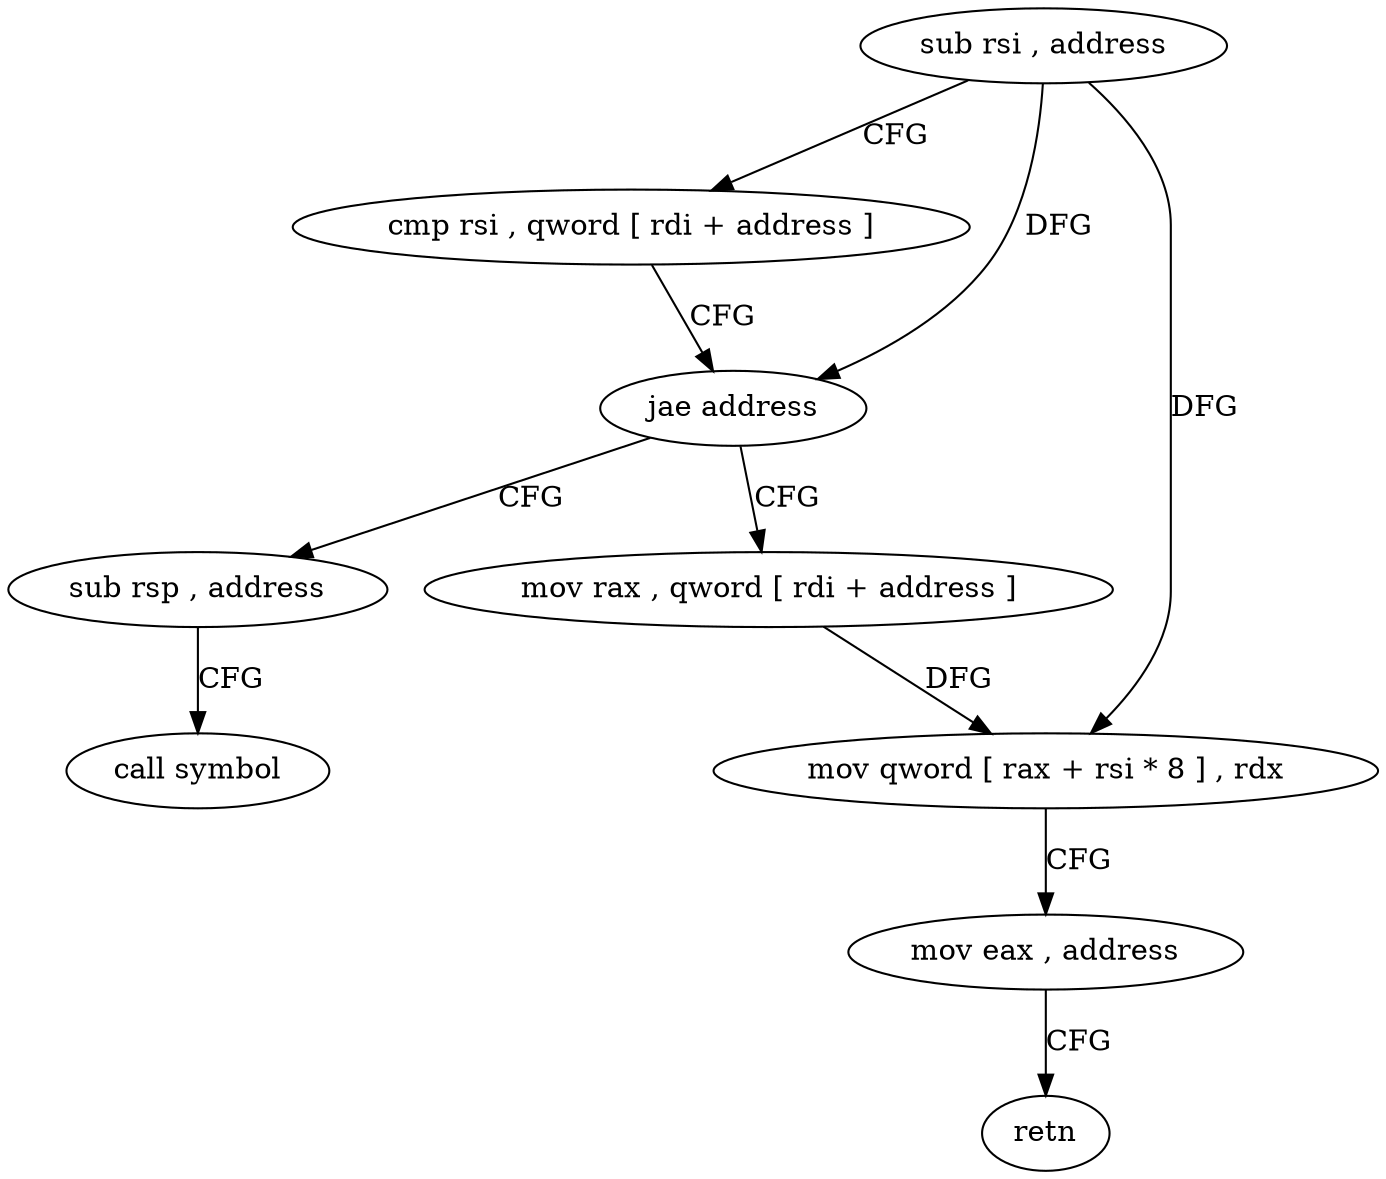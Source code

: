 digraph "func" {
"158463" [label = "sub rsi , address" ]
"158467" [label = "cmp rsi , qword [ rdi + address ]" ]
"158471" [label = "jae address" ]
"158487" [label = "sub rsp , address" ]
"158473" [label = "mov rax , qword [ rdi + address ]" ]
"158491" [label = "call symbol" ]
"158477" [label = "mov qword [ rax + rsi * 8 ] , rdx" ]
"158481" [label = "mov eax , address" ]
"158486" [label = "retn" ]
"158463" -> "158467" [ label = "CFG" ]
"158463" -> "158471" [ label = "DFG" ]
"158463" -> "158477" [ label = "DFG" ]
"158467" -> "158471" [ label = "CFG" ]
"158471" -> "158487" [ label = "CFG" ]
"158471" -> "158473" [ label = "CFG" ]
"158487" -> "158491" [ label = "CFG" ]
"158473" -> "158477" [ label = "DFG" ]
"158477" -> "158481" [ label = "CFG" ]
"158481" -> "158486" [ label = "CFG" ]
}
